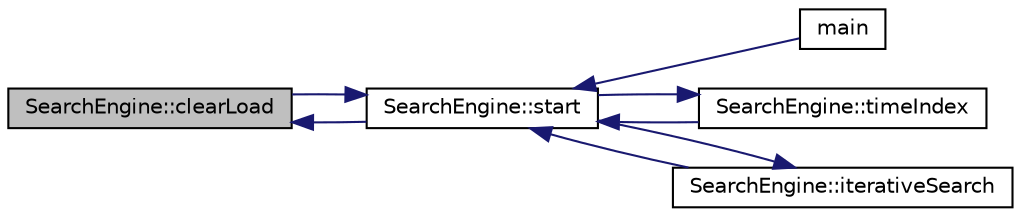 digraph "SearchEngine::clearLoad"
{
  edge [fontname="Helvetica",fontsize="10",labelfontname="Helvetica",labelfontsize="10"];
  node [fontname="Helvetica",fontsize="10",shape=record];
  rankdir="LR";
  Node1 [label="SearchEngine::clearLoad",height=0.2,width=0.4,color="black", fillcolor="grey75", style="filled", fontcolor="black"];
  Node1 -> Node2 [dir="back",color="midnightblue",fontsize="10",style="solid",fontname="Helvetica"];
  Node2 [label="SearchEngine::start",height=0.2,width=0.4,color="black", fillcolor="white", style="filled",URL="$class_search_engine.html#a9a07d4580d9ccc4f697267feb114e944"];
  Node2 -> Node3 [dir="back",color="midnightblue",fontsize="10",style="solid",fontname="Helvetica"];
  Node3 [label="main",height=0.2,width=0.4,color="black", fillcolor="white", style="filled",URL="$main_8cpp.html#ae66f6b31b5ad750f1fe042a706a4e3d4"];
  Node2 -> Node4 [dir="back",color="midnightblue",fontsize="10",style="solid",fontname="Helvetica"];
  Node4 [label="SearchEngine::timeIndex",height=0.2,width=0.4,color="black", fillcolor="white", style="filled",URL="$class_search_engine.html#a0d3b651a4e328690f0c9813445de2a04"];
  Node4 -> Node2 [dir="back",color="midnightblue",fontsize="10",style="solid",fontname="Helvetica"];
  Node2 -> Node1 [dir="back",color="midnightblue",fontsize="10",style="solid",fontname="Helvetica"];
  Node2 -> Node5 [dir="back",color="midnightblue",fontsize="10",style="solid",fontname="Helvetica"];
  Node5 [label="SearchEngine::iterativeSearch",height=0.2,width=0.4,color="black", fillcolor="white", style="filled",URL="$class_search_engine.html#add73e2052582702649c38a49b49def2a"];
  Node5 -> Node2 [dir="back",color="midnightblue",fontsize="10",style="solid",fontname="Helvetica"];
}
